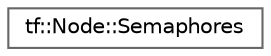 digraph "类继承关系图"
{
 // LATEX_PDF_SIZE
  bgcolor="transparent";
  edge [fontname=Helvetica,fontsize=10,labelfontname=Helvetica,labelfontsize=10];
  node [fontname=Helvetica,fontsize=10,shape=box,height=0.2,width=0.4];
  rankdir="LR";
  Node0 [id="Node000000",label="tf::Node::Semaphores",height=0.2,width=0.4,color="grey40", fillcolor="white", style="filled",URL="$structtf_1_1_node_1_1_semaphores.html",tooltip=" "];
}
